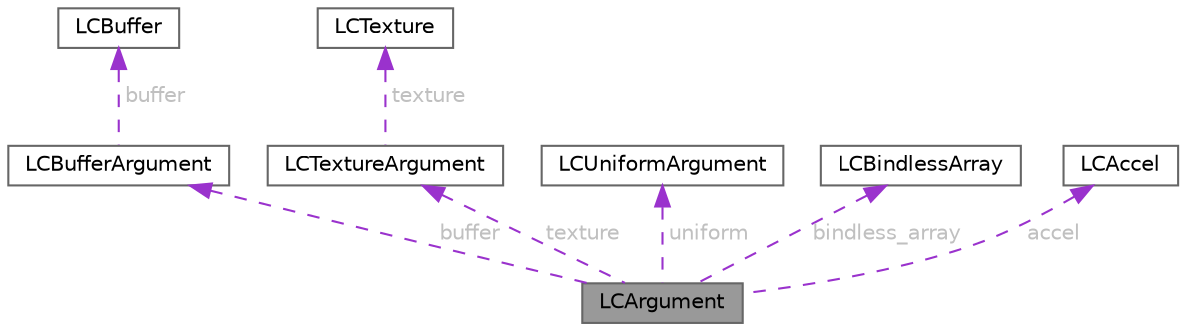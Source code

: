 digraph "LCArgument"
{
 // LATEX_PDF_SIZE
  bgcolor="transparent";
  edge [fontname=Helvetica,fontsize=10,labelfontname=Helvetica,labelfontsize=10];
  node [fontname=Helvetica,fontsize=10,shape=box,height=0.2,width=0.4];
  Node1 [id="Node000001",label="LCArgument",height=0.2,width=0.4,color="gray40", fillcolor="grey60", style="filled", fontcolor="black",tooltip=" "];
  Node2 -> Node1 [id="edge1_Node000001_Node000002",dir="back",color="darkorchid3",style="dashed",tooltip=" ",label=" buffer",fontcolor="grey" ];
  Node2 [id="Node000002",label="LCBufferArgument",height=0.2,width=0.4,color="gray40", fillcolor="white", style="filled",URL="$struct_l_c_buffer_argument.html",tooltip=" "];
  Node3 -> Node2 [id="edge2_Node000002_Node000003",dir="back",color="darkorchid3",style="dashed",tooltip=" ",label=" buffer",fontcolor="grey" ];
  Node3 [id="Node000003",label="LCBuffer",height=0.2,width=0.4,color="gray40", fillcolor="white", style="filled",URL="$struct_l_c_buffer.html",tooltip=" "];
  Node4 -> Node1 [id="edge3_Node000001_Node000004",dir="back",color="darkorchid3",style="dashed",tooltip=" ",label=" texture",fontcolor="grey" ];
  Node4 [id="Node000004",label="LCTextureArgument",height=0.2,width=0.4,color="gray40", fillcolor="white", style="filled",URL="$struct_l_c_texture_argument.html",tooltip=" "];
  Node5 -> Node4 [id="edge4_Node000004_Node000005",dir="back",color="darkorchid3",style="dashed",tooltip=" ",label=" texture",fontcolor="grey" ];
  Node5 [id="Node000005",label="LCTexture",height=0.2,width=0.4,color="gray40", fillcolor="white", style="filled",URL="$struct_l_c_texture.html",tooltip=" "];
  Node6 -> Node1 [id="edge5_Node000001_Node000006",dir="back",color="darkorchid3",style="dashed",tooltip=" ",label=" uniform",fontcolor="grey" ];
  Node6 [id="Node000006",label="LCUniformArgument",height=0.2,width=0.4,color="gray40", fillcolor="white", style="filled",URL="$struct_l_c_uniform_argument.html",tooltip=" "];
  Node7 -> Node1 [id="edge6_Node000001_Node000007",dir="back",color="darkorchid3",style="dashed",tooltip=" ",label=" bindless_array",fontcolor="grey" ];
  Node7 [id="Node000007",label="LCBindlessArray",height=0.2,width=0.4,color="gray40", fillcolor="white", style="filled",URL="$struct_l_c_bindless_array.html",tooltip=" "];
  Node8 -> Node1 [id="edge7_Node000001_Node000008",dir="back",color="darkorchid3",style="dashed",tooltip=" ",label=" accel",fontcolor="grey" ];
  Node8 [id="Node000008",label="LCAccel",height=0.2,width=0.4,color="gray40", fillcolor="white", style="filled",URL="$struct_l_c_accel.html",tooltip=" "];
}
